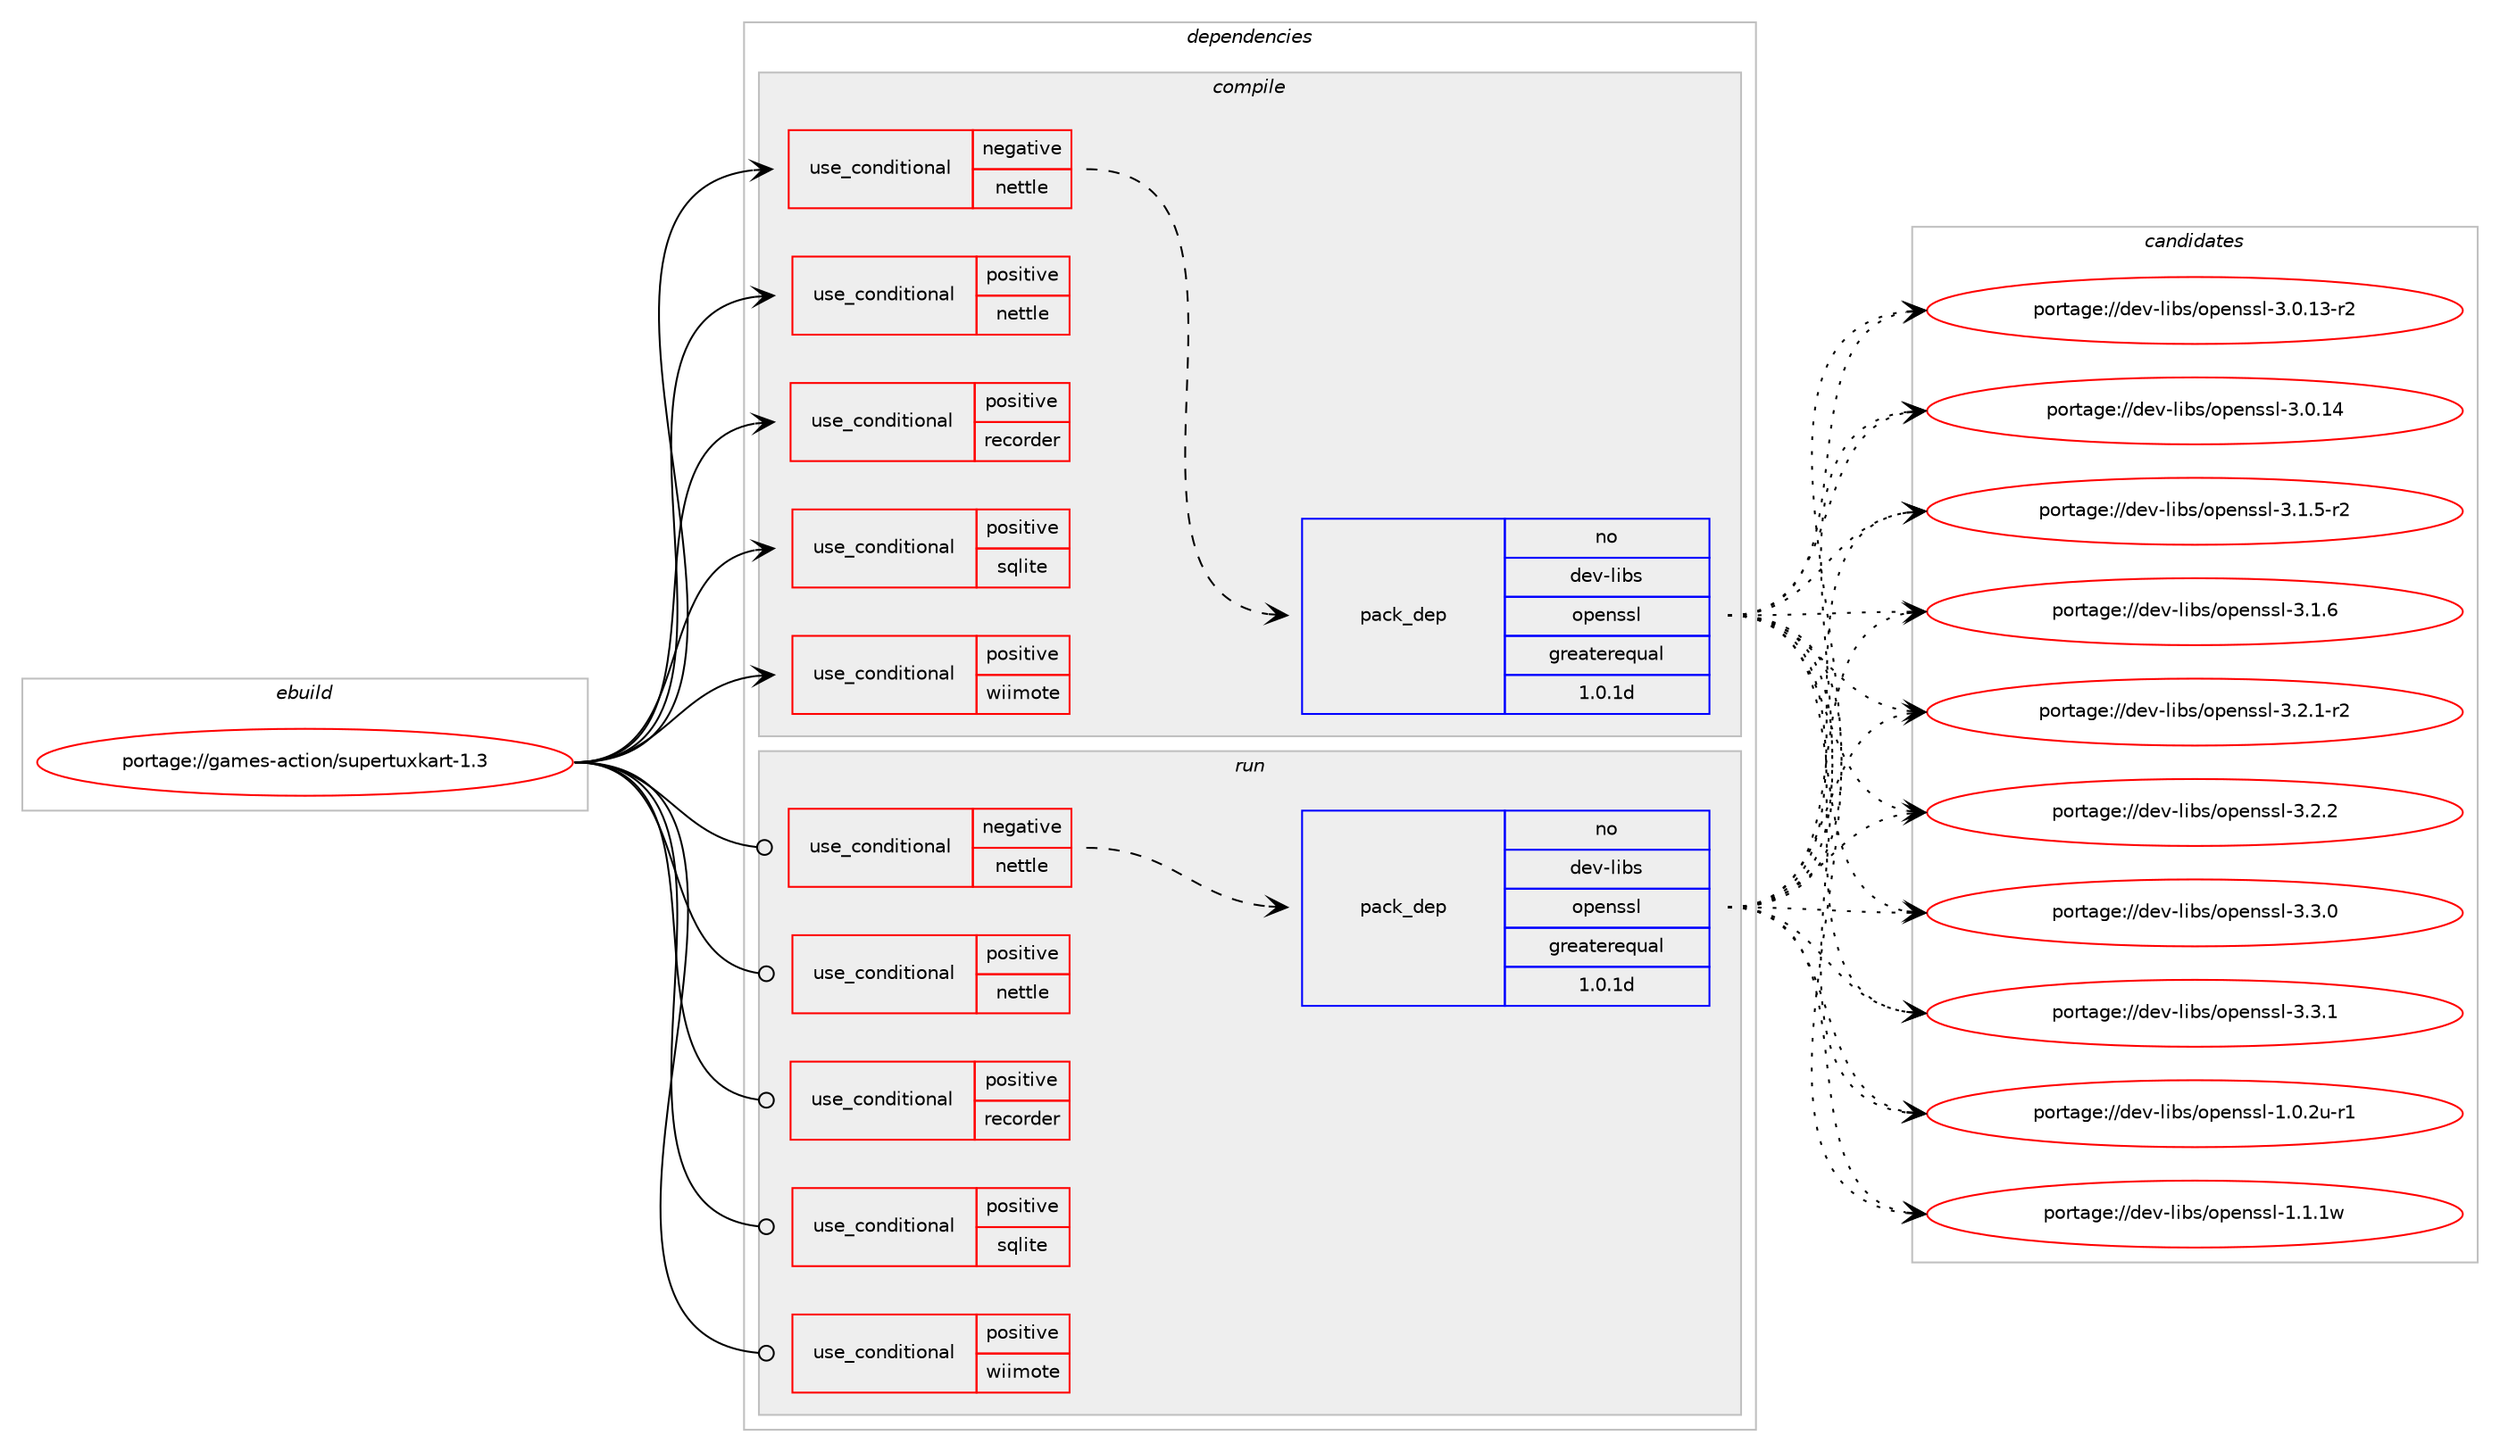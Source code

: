 digraph prolog {

# *************
# Graph options
# *************

newrank=true;
concentrate=true;
compound=true;
graph [rankdir=LR,fontname=Helvetica,fontsize=10,ranksep=1.5];#, ranksep=2.5, nodesep=0.2];
edge  [arrowhead=vee];
node  [fontname=Helvetica,fontsize=10];

# **********
# The ebuild
# **********

subgraph cluster_leftcol {
color=gray;
rank=same;
label=<<i>ebuild</i>>;
id [label="portage://games-action/supertuxkart-1.3", color=red, width=4, href="../games-action/supertuxkart-1.3.svg"];
}

# ****************
# The dependencies
# ****************

subgraph cluster_midcol {
color=gray;
label=<<i>dependencies</i>>;
subgraph cluster_compile {
fillcolor="#eeeeee";
style=filled;
label=<<i>compile</i>>;
subgraph cond61398 {
dependency114104 [label=<<TABLE BORDER="0" CELLBORDER="1" CELLSPACING="0" CELLPADDING="4"><TR><TD ROWSPAN="3" CELLPADDING="10">use_conditional</TD></TR><TR><TD>negative</TD></TR><TR><TD>nettle</TD></TR></TABLE>>, shape=none, color=red];
subgraph pack51248 {
dependency114105 [label=<<TABLE BORDER="0" CELLBORDER="1" CELLSPACING="0" CELLPADDING="4" WIDTH="220"><TR><TD ROWSPAN="6" CELLPADDING="30">pack_dep</TD></TR><TR><TD WIDTH="110">no</TD></TR><TR><TD>dev-libs</TD></TR><TR><TD>openssl</TD></TR><TR><TD>greaterequal</TD></TR><TR><TD>1.0.1d</TD></TR></TABLE>>, shape=none, color=blue];
}
dependency114104:e -> dependency114105:w [weight=20,style="dashed",arrowhead="vee"];
}
id:e -> dependency114104:w [weight=20,style="solid",arrowhead="vee"];
subgraph cond61399 {
dependency114106 [label=<<TABLE BORDER="0" CELLBORDER="1" CELLSPACING="0" CELLPADDING="4"><TR><TD ROWSPAN="3" CELLPADDING="10">use_conditional</TD></TR><TR><TD>positive</TD></TR><TR><TD>nettle</TD></TR></TABLE>>, shape=none, color=red];
# *** BEGIN UNKNOWN DEPENDENCY TYPE (TODO) ***
# dependency114106 -> package_dependency(portage://games-action/supertuxkart-1.3,install,no,dev-libs,nettle,none,[,,],any_same_slot,[])
# *** END UNKNOWN DEPENDENCY TYPE (TODO) ***

}
id:e -> dependency114106:w [weight=20,style="solid",arrowhead="vee"];
subgraph cond61400 {
dependency114107 [label=<<TABLE BORDER="0" CELLBORDER="1" CELLSPACING="0" CELLPADDING="4"><TR><TD ROWSPAN="3" CELLPADDING="10">use_conditional</TD></TR><TR><TD>positive</TD></TR><TR><TD>recorder</TD></TR></TABLE>>, shape=none, color=red];
# *** BEGIN UNKNOWN DEPENDENCY TYPE (TODO) ***
# dependency114107 -> package_dependency(portage://games-action/supertuxkart-1.3,install,no,media-libs,libopenglrecorder,none,[,,],[],[])
# *** END UNKNOWN DEPENDENCY TYPE (TODO) ***

}
id:e -> dependency114107:w [weight=20,style="solid",arrowhead="vee"];
subgraph cond61401 {
dependency114108 [label=<<TABLE BORDER="0" CELLBORDER="1" CELLSPACING="0" CELLPADDING="4"><TR><TD ROWSPAN="3" CELLPADDING="10">use_conditional</TD></TR><TR><TD>positive</TD></TR><TR><TD>sqlite</TD></TR></TABLE>>, shape=none, color=red];
# *** BEGIN UNKNOWN DEPENDENCY TYPE (TODO) ***
# dependency114108 -> package_dependency(portage://games-action/supertuxkart-1.3,install,no,dev-db,sqlite,none,[,,],[slot(3)],[])
# *** END UNKNOWN DEPENDENCY TYPE (TODO) ***

}
id:e -> dependency114108:w [weight=20,style="solid",arrowhead="vee"];
subgraph cond61402 {
dependency114109 [label=<<TABLE BORDER="0" CELLBORDER="1" CELLSPACING="0" CELLPADDING="4"><TR><TD ROWSPAN="3" CELLPADDING="10">use_conditional</TD></TR><TR><TD>positive</TD></TR><TR><TD>wiimote</TD></TR></TABLE>>, shape=none, color=red];
# *** BEGIN UNKNOWN DEPENDENCY TYPE (TODO) ***
# dependency114109 -> package_dependency(portage://games-action/supertuxkart-1.3,install,no,net-wireless,bluez,none,[,,],[],[])
# *** END UNKNOWN DEPENDENCY TYPE (TODO) ***

}
id:e -> dependency114109:w [weight=20,style="solid",arrowhead="vee"];
# *** BEGIN UNKNOWN DEPENDENCY TYPE (TODO) ***
# id -> package_dependency(portage://games-action/supertuxkart-1.3,install,no,dev-cpp,libmcpp,none,[,,],[],[])
# *** END UNKNOWN DEPENDENCY TYPE (TODO) ***

# *** BEGIN UNKNOWN DEPENDENCY TYPE (TODO) ***
# id -> package_dependency(portage://games-action/supertuxkart-1.3,install,no,dev-libs,angelscript,none,[,,],any_same_slot,[])
# *** END UNKNOWN DEPENDENCY TYPE (TODO) ***

# *** BEGIN UNKNOWN DEPENDENCY TYPE (TODO) ***
# id -> package_dependency(portage://games-action/supertuxkart-1.3,install,no,media-libs,freetype,none,[,,],[slot(2)],[])
# *** END UNKNOWN DEPENDENCY TYPE (TODO) ***

# *** BEGIN UNKNOWN DEPENDENCY TYPE (TODO) ***
# id -> package_dependency(portage://games-action/supertuxkart-1.3,install,no,media-libs,glew,none,[,,],[slot(0),equal],[])
# *** END UNKNOWN DEPENDENCY TYPE (TODO) ***

# *** BEGIN UNKNOWN DEPENDENCY TYPE (TODO) ***
# id -> package_dependency(portage://games-action/supertuxkart-1.3,install,no,media-libs,harfbuzz,none,[,,],any_same_slot,[])
# *** END UNKNOWN DEPENDENCY TYPE (TODO) ***

# *** BEGIN UNKNOWN DEPENDENCY TYPE (TODO) ***
# id -> package_dependency(portage://games-action/supertuxkart-1.3,install,no,media-libs,libpng,none,[,,],[slot(0),equal],[])
# *** END UNKNOWN DEPENDENCY TYPE (TODO) ***

# *** BEGIN UNKNOWN DEPENDENCY TYPE (TODO) ***
# id -> package_dependency(portage://games-action/supertuxkart-1.3,install,no,media-libs,libsdl2,none,[,,],[],[use(enable(opengl),none),use(enable(video),none)])
# *** END UNKNOWN DEPENDENCY TYPE (TODO) ***

# *** BEGIN UNKNOWN DEPENDENCY TYPE (TODO) ***
# id -> package_dependency(portage://games-action/supertuxkart-1.3,install,no,media-libs,libvorbis,none,[,,],[],[])
# *** END UNKNOWN DEPENDENCY TYPE (TODO) ***

# *** BEGIN UNKNOWN DEPENDENCY TYPE (TODO) ***
# id -> package_dependency(portage://games-action/supertuxkart-1.3,install,no,media-libs,openal,none,[,,],[],[])
# *** END UNKNOWN DEPENDENCY TYPE (TODO) ***

# *** BEGIN UNKNOWN DEPENDENCY TYPE (TODO) ***
# id -> package_dependency(portage://games-action/supertuxkart-1.3,install,no,net-libs,enet,none,[,,],[slot(1.3),equal],[])
# *** END UNKNOWN DEPENDENCY TYPE (TODO) ***

# *** BEGIN UNKNOWN DEPENDENCY TYPE (TODO) ***
# id -> package_dependency(portage://games-action/supertuxkart-1.3,install,no,net-misc,curl,none,[,,],[],[])
# *** END UNKNOWN DEPENDENCY TYPE (TODO) ***

# *** BEGIN UNKNOWN DEPENDENCY TYPE (TODO) ***
# id -> package_dependency(portage://games-action/supertuxkart-1.3,install,no,sys-libs,zlib,none,[,,],[],[])
# *** END UNKNOWN DEPENDENCY TYPE (TODO) ***

# *** BEGIN UNKNOWN DEPENDENCY TYPE (TODO) ***
# id -> package_dependency(portage://games-action/supertuxkart-1.3,install,no,virtual,glu,none,[,,],[],[])
# *** END UNKNOWN DEPENDENCY TYPE (TODO) ***

# *** BEGIN UNKNOWN DEPENDENCY TYPE (TODO) ***
# id -> package_dependency(portage://games-action/supertuxkart-1.3,install,no,virtual,jpeg,none,[,,],[slot(0)],[])
# *** END UNKNOWN DEPENDENCY TYPE (TODO) ***

# *** BEGIN UNKNOWN DEPENDENCY TYPE (TODO) ***
# id -> package_dependency(portage://games-action/supertuxkart-1.3,install,no,virtual,libintl,none,[,,],[],[])
# *** END UNKNOWN DEPENDENCY TYPE (TODO) ***

# *** BEGIN UNKNOWN DEPENDENCY TYPE (TODO) ***
# id -> package_dependency(portage://games-action/supertuxkart-1.3,install,no,virtual,opengl,none,[,,],[],[])
# *** END UNKNOWN DEPENDENCY TYPE (TODO) ***

# *** BEGIN UNKNOWN DEPENDENCY TYPE (TODO) ***
# id -> package_dependency(portage://games-action/supertuxkart-1.3,install,no,x11-libs,libX11,none,[,,],[],[])
# *** END UNKNOWN DEPENDENCY TYPE (TODO) ***

# *** BEGIN UNKNOWN DEPENDENCY TYPE (TODO) ***
# id -> package_dependency(portage://games-action/supertuxkart-1.3,install,no,x11-libs,libXxf86vm,none,[,,],[],[])
# *** END UNKNOWN DEPENDENCY TYPE (TODO) ***

}
subgraph cluster_compileandrun {
fillcolor="#eeeeee";
style=filled;
label=<<i>compile and run</i>>;
}
subgraph cluster_run {
fillcolor="#eeeeee";
style=filled;
label=<<i>run</i>>;
subgraph cond61403 {
dependency114110 [label=<<TABLE BORDER="0" CELLBORDER="1" CELLSPACING="0" CELLPADDING="4"><TR><TD ROWSPAN="3" CELLPADDING="10">use_conditional</TD></TR><TR><TD>negative</TD></TR><TR><TD>nettle</TD></TR></TABLE>>, shape=none, color=red];
subgraph pack51249 {
dependency114111 [label=<<TABLE BORDER="0" CELLBORDER="1" CELLSPACING="0" CELLPADDING="4" WIDTH="220"><TR><TD ROWSPAN="6" CELLPADDING="30">pack_dep</TD></TR><TR><TD WIDTH="110">no</TD></TR><TR><TD>dev-libs</TD></TR><TR><TD>openssl</TD></TR><TR><TD>greaterequal</TD></TR><TR><TD>1.0.1d</TD></TR></TABLE>>, shape=none, color=blue];
}
dependency114110:e -> dependency114111:w [weight=20,style="dashed",arrowhead="vee"];
}
id:e -> dependency114110:w [weight=20,style="solid",arrowhead="odot"];
subgraph cond61404 {
dependency114112 [label=<<TABLE BORDER="0" CELLBORDER="1" CELLSPACING="0" CELLPADDING="4"><TR><TD ROWSPAN="3" CELLPADDING="10">use_conditional</TD></TR><TR><TD>positive</TD></TR><TR><TD>nettle</TD></TR></TABLE>>, shape=none, color=red];
# *** BEGIN UNKNOWN DEPENDENCY TYPE (TODO) ***
# dependency114112 -> package_dependency(portage://games-action/supertuxkart-1.3,run,no,dev-libs,nettle,none,[,,],any_same_slot,[])
# *** END UNKNOWN DEPENDENCY TYPE (TODO) ***

}
id:e -> dependency114112:w [weight=20,style="solid",arrowhead="odot"];
subgraph cond61405 {
dependency114113 [label=<<TABLE BORDER="0" CELLBORDER="1" CELLSPACING="0" CELLPADDING="4"><TR><TD ROWSPAN="3" CELLPADDING="10">use_conditional</TD></TR><TR><TD>positive</TD></TR><TR><TD>recorder</TD></TR></TABLE>>, shape=none, color=red];
# *** BEGIN UNKNOWN DEPENDENCY TYPE (TODO) ***
# dependency114113 -> package_dependency(portage://games-action/supertuxkart-1.3,run,no,media-libs,libopenglrecorder,none,[,,],[],[])
# *** END UNKNOWN DEPENDENCY TYPE (TODO) ***

}
id:e -> dependency114113:w [weight=20,style="solid",arrowhead="odot"];
subgraph cond61406 {
dependency114114 [label=<<TABLE BORDER="0" CELLBORDER="1" CELLSPACING="0" CELLPADDING="4"><TR><TD ROWSPAN="3" CELLPADDING="10">use_conditional</TD></TR><TR><TD>positive</TD></TR><TR><TD>sqlite</TD></TR></TABLE>>, shape=none, color=red];
# *** BEGIN UNKNOWN DEPENDENCY TYPE (TODO) ***
# dependency114114 -> package_dependency(portage://games-action/supertuxkart-1.3,run,no,dev-db,sqlite,none,[,,],[slot(3)],[])
# *** END UNKNOWN DEPENDENCY TYPE (TODO) ***

}
id:e -> dependency114114:w [weight=20,style="solid",arrowhead="odot"];
subgraph cond61407 {
dependency114115 [label=<<TABLE BORDER="0" CELLBORDER="1" CELLSPACING="0" CELLPADDING="4"><TR><TD ROWSPAN="3" CELLPADDING="10">use_conditional</TD></TR><TR><TD>positive</TD></TR><TR><TD>wiimote</TD></TR></TABLE>>, shape=none, color=red];
# *** BEGIN UNKNOWN DEPENDENCY TYPE (TODO) ***
# dependency114115 -> package_dependency(portage://games-action/supertuxkart-1.3,run,no,net-wireless,bluez,none,[,,],[],[])
# *** END UNKNOWN DEPENDENCY TYPE (TODO) ***

}
id:e -> dependency114115:w [weight=20,style="solid",arrowhead="odot"];
# *** BEGIN UNKNOWN DEPENDENCY TYPE (TODO) ***
# id -> package_dependency(portage://games-action/supertuxkart-1.3,run,no,dev-cpp,libmcpp,none,[,,],[],[])
# *** END UNKNOWN DEPENDENCY TYPE (TODO) ***

# *** BEGIN UNKNOWN DEPENDENCY TYPE (TODO) ***
# id -> package_dependency(portage://games-action/supertuxkart-1.3,run,no,dev-libs,angelscript,none,[,,],any_same_slot,[])
# *** END UNKNOWN DEPENDENCY TYPE (TODO) ***

# *** BEGIN UNKNOWN DEPENDENCY TYPE (TODO) ***
# id -> package_dependency(portage://games-action/supertuxkart-1.3,run,no,media-libs,freetype,none,[,,],[slot(2)],[])
# *** END UNKNOWN DEPENDENCY TYPE (TODO) ***

# *** BEGIN UNKNOWN DEPENDENCY TYPE (TODO) ***
# id -> package_dependency(portage://games-action/supertuxkart-1.3,run,no,media-libs,glew,none,[,,],[slot(0),equal],[])
# *** END UNKNOWN DEPENDENCY TYPE (TODO) ***

# *** BEGIN UNKNOWN DEPENDENCY TYPE (TODO) ***
# id -> package_dependency(portage://games-action/supertuxkart-1.3,run,no,media-libs,harfbuzz,none,[,,],any_same_slot,[])
# *** END UNKNOWN DEPENDENCY TYPE (TODO) ***

# *** BEGIN UNKNOWN DEPENDENCY TYPE (TODO) ***
# id -> package_dependency(portage://games-action/supertuxkart-1.3,run,no,media-libs,libpng,none,[,,],[slot(0),equal],[])
# *** END UNKNOWN DEPENDENCY TYPE (TODO) ***

# *** BEGIN UNKNOWN DEPENDENCY TYPE (TODO) ***
# id -> package_dependency(portage://games-action/supertuxkart-1.3,run,no,media-libs,libsdl2,none,[,,],[],[use(enable(opengl),none),use(enable(video),none)])
# *** END UNKNOWN DEPENDENCY TYPE (TODO) ***

# *** BEGIN UNKNOWN DEPENDENCY TYPE (TODO) ***
# id -> package_dependency(portage://games-action/supertuxkart-1.3,run,no,media-libs,libvorbis,none,[,,],[],[])
# *** END UNKNOWN DEPENDENCY TYPE (TODO) ***

# *** BEGIN UNKNOWN DEPENDENCY TYPE (TODO) ***
# id -> package_dependency(portage://games-action/supertuxkart-1.3,run,no,media-libs,openal,none,[,,],[],[])
# *** END UNKNOWN DEPENDENCY TYPE (TODO) ***

# *** BEGIN UNKNOWN DEPENDENCY TYPE (TODO) ***
# id -> package_dependency(portage://games-action/supertuxkart-1.3,run,no,net-libs,enet,none,[,,],[slot(1.3),equal],[])
# *** END UNKNOWN DEPENDENCY TYPE (TODO) ***

# *** BEGIN UNKNOWN DEPENDENCY TYPE (TODO) ***
# id -> package_dependency(portage://games-action/supertuxkart-1.3,run,no,net-misc,curl,none,[,,],[],[])
# *** END UNKNOWN DEPENDENCY TYPE (TODO) ***

# *** BEGIN UNKNOWN DEPENDENCY TYPE (TODO) ***
# id -> package_dependency(portage://games-action/supertuxkart-1.3,run,no,sys-libs,zlib,none,[,,],[],[])
# *** END UNKNOWN DEPENDENCY TYPE (TODO) ***

# *** BEGIN UNKNOWN DEPENDENCY TYPE (TODO) ***
# id -> package_dependency(portage://games-action/supertuxkart-1.3,run,no,virtual,glu,none,[,,],[],[])
# *** END UNKNOWN DEPENDENCY TYPE (TODO) ***

# *** BEGIN UNKNOWN DEPENDENCY TYPE (TODO) ***
# id -> package_dependency(portage://games-action/supertuxkart-1.3,run,no,virtual,jpeg,none,[,,],[slot(0)],[])
# *** END UNKNOWN DEPENDENCY TYPE (TODO) ***

# *** BEGIN UNKNOWN DEPENDENCY TYPE (TODO) ***
# id -> package_dependency(portage://games-action/supertuxkart-1.3,run,no,virtual,libintl,none,[,,],[],[])
# *** END UNKNOWN DEPENDENCY TYPE (TODO) ***

# *** BEGIN UNKNOWN DEPENDENCY TYPE (TODO) ***
# id -> package_dependency(portage://games-action/supertuxkart-1.3,run,no,virtual,opengl,none,[,,],[],[])
# *** END UNKNOWN DEPENDENCY TYPE (TODO) ***

# *** BEGIN UNKNOWN DEPENDENCY TYPE (TODO) ***
# id -> package_dependency(portage://games-action/supertuxkart-1.3,run,no,x11-libs,libX11,none,[,,],[],[])
# *** END UNKNOWN DEPENDENCY TYPE (TODO) ***

# *** BEGIN UNKNOWN DEPENDENCY TYPE (TODO) ***
# id -> package_dependency(portage://games-action/supertuxkart-1.3,run,no,x11-libs,libXxf86vm,none,[,,],[],[])
# *** END UNKNOWN DEPENDENCY TYPE (TODO) ***

}
}

# **************
# The candidates
# **************

subgraph cluster_choices {
rank=same;
color=gray;
label=<<i>candidates</i>>;

subgraph choice51248 {
color=black;
nodesep=1;
choice1001011184510810598115471111121011101151151084549464846501174511449 [label="portage://dev-libs/openssl-1.0.2u-r1", color=red, width=4,href="../dev-libs/openssl-1.0.2u-r1.svg"];
choice100101118451081059811547111112101110115115108454946494649119 [label="portage://dev-libs/openssl-1.1.1w", color=red, width=4,href="../dev-libs/openssl-1.1.1w.svg"];
choice100101118451081059811547111112101110115115108455146484649514511450 [label="portage://dev-libs/openssl-3.0.13-r2", color=red, width=4,href="../dev-libs/openssl-3.0.13-r2.svg"];
choice10010111845108105981154711111210111011511510845514648464952 [label="portage://dev-libs/openssl-3.0.14", color=red, width=4,href="../dev-libs/openssl-3.0.14.svg"];
choice1001011184510810598115471111121011101151151084551464946534511450 [label="portage://dev-libs/openssl-3.1.5-r2", color=red, width=4,href="../dev-libs/openssl-3.1.5-r2.svg"];
choice100101118451081059811547111112101110115115108455146494654 [label="portage://dev-libs/openssl-3.1.6", color=red, width=4,href="../dev-libs/openssl-3.1.6.svg"];
choice1001011184510810598115471111121011101151151084551465046494511450 [label="portage://dev-libs/openssl-3.2.1-r2", color=red, width=4,href="../dev-libs/openssl-3.2.1-r2.svg"];
choice100101118451081059811547111112101110115115108455146504650 [label="portage://dev-libs/openssl-3.2.2", color=red, width=4,href="../dev-libs/openssl-3.2.2.svg"];
choice100101118451081059811547111112101110115115108455146514648 [label="portage://dev-libs/openssl-3.3.0", color=red, width=4,href="../dev-libs/openssl-3.3.0.svg"];
choice100101118451081059811547111112101110115115108455146514649 [label="portage://dev-libs/openssl-3.3.1", color=red, width=4,href="../dev-libs/openssl-3.3.1.svg"];
dependency114105:e -> choice1001011184510810598115471111121011101151151084549464846501174511449:w [style=dotted,weight="100"];
dependency114105:e -> choice100101118451081059811547111112101110115115108454946494649119:w [style=dotted,weight="100"];
dependency114105:e -> choice100101118451081059811547111112101110115115108455146484649514511450:w [style=dotted,weight="100"];
dependency114105:e -> choice10010111845108105981154711111210111011511510845514648464952:w [style=dotted,weight="100"];
dependency114105:e -> choice1001011184510810598115471111121011101151151084551464946534511450:w [style=dotted,weight="100"];
dependency114105:e -> choice100101118451081059811547111112101110115115108455146494654:w [style=dotted,weight="100"];
dependency114105:e -> choice1001011184510810598115471111121011101151151084551465046494511450:w [style=dotted,weight="100"];
dependency114105:e -> choice100101118451081059811547111112101110115115108455146504650:w [style=dotted,weight="100"];
dependency114105:e -> choice100101118451081059811547111112101110115115108455146514648:w [style=dotted,weight="100"];
dependency114105:e -> choice100101118451081059811547111112101110115115108455146514649:w [style=dotted,weight="100"];
}
subgraph choice51249 {
color=black;
nodesep=1;
choice1001011184510810598115471111121011101151151084549464846501174511449 [label="portage://dev-libs/openssl-1.0.2u-r1", color=red, width=4,href="../dev-libs/openssl-1.0.2u-r1.svg"];
choice100101118451081059811547111112101110115115108454946494649119 [label="portage://dev-libs/openssl-1.1.1w", color=red, width=4,href="../dev-libs/openssl-1.1.1w.svg"];
choice100101118451081059811547111112101110115115108455146484649514511450 [label="portage://dev-libs/openssl-3.0.13-r2", color=red, width=4,href="../dev-libs/openssl-3.0.13-r2.svg"];
choice10010111845108105981154711111210111011511510845514648464952 [label="portage://dev-libs/openssl-3.0.14", color=red, width=4,href="../dev-libs/openssl-3.0.14.svg"];
choice1001011184510810598115471111121011101151151084551464946534511450 [label="portage://dev-libs/openssl-3.1.5-r2", color=red, width=4,href="../dev-libs/openssl-3.1.5-r2.svg"];
choice100101118451081059811547111112101110115115108455146494654 [label="portage://dev-libs/openssl-3.1.6", color=red, width=4,href="../dev-libs/openssl-3.1.6.svg"];
choice1001011184510810598115471111121011101151151084551465046494511450 [label="portage://dev-libs/openssl-3.2.1-r2", color=red, width=4,href="../dev-libs/openssl-3.2.1-r2.svg"];
choice100101118451081059811547111112101110115115108455146504650 [label="portage://dev-libs/openssl-3.2.2", color=red, width=4,href="../dev-libs/openssl-3.2.2.svg"];
choice100101118451081059811547111112101110115115108455146514648 [label="portage://dev-libs/openssl-3.3.0", color=red, width=4,href="../dev-libs/openssl-3.3.0.svg"];
choice100101118451081059811547111112101110115115108455146514649 [label="portage://dev-libs/openssl-3.3.1", color=red, width=4,href="../dev-libs/openssl-3.3.1.svg"];
dependency114111:e -> choice1001011184510810598115471111121011101151151084549464846501174511449:w [style=dotted,weight="100"];
dependency114111:e -> choice100101118451081059811547111112101110115115108454946494649119:w [style=dotted,weight="100"];
dependency114111:e -> choice100101118451081059811547111112101110115115108455146484649514511450:w [style=dotted,weight="100"];
dependency114111:e -> choice10010111845108105981154711111210111011511510845514648464952:w [style=dotted,weight="100"];
dependency114111:e -> choice1001011184510810598115471111121011101151151084551464946534511450:w [style=dotted,weight="100"];
dependency114111:e -> choice100101118451081059811547111112101110115115108455146494654:w [style=dotted,weight="100"];
dependency114111:e -> choice1001011184510810598115471111121011101151151084551465046494511450:w [style=dotted,weight="100"];
dependency114111:e -> choice100101118451081059811547111112101110115115108455146504650:w [style=dotted,weight="100"];
dependency114111:e -> choice100101118451081059811547111112101110115115108455146514648:w [style=dotted,weight="100"];
dependency114111:e -> choice100101118451081059811547111112101110115115108455146514649:w [style=dotted,weight="100"];
}
}

}
